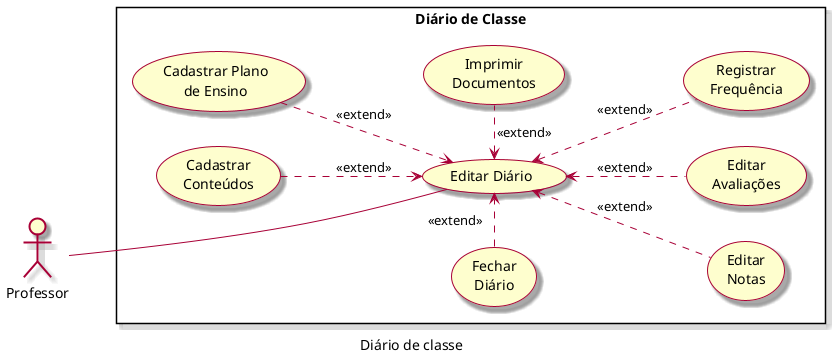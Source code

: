 @startuml

left to right direction
skin rose
caption Diário de classe

!$casoUse = [
    "Editar Diário", "Imprimir\\nDocumentos", "Editar\\nNotas", "Editar\\nAvaliações", "Cadastrar\\nConteúdos",
    "Cadastrar Plano\\nde Ensino", "Fechar\\nDiário", "Registrar\\nFrequência"]
!$aliasCaso = [
    "editDiario", "imprimirDoc", "editNotas", "editAvaliacoes", "cadastrarConteudos",
    "cadastrarPlanoDeEnsino", "fecharDiario", "registrarFrequencia"]
    
!$cenario = ["Diário de Classe"]

!$person = ["Professor"]
!$aliasPerson = ["prof"]

!$actObj = "actor"
!$rectgObjt = "rectangle"


!procedure $createCase($actObj, $i, $person, $aliasPerson, $casoUse, $aliasCaso)
    $actObj $person[$i] as $aliasPerson[$i]
    $rectgObjt "$cenario[$i]" {
      !while ($i < %size($casoUse))
        ($casoUse[$i]) as ($aliasCaso[$i])  
      !$i = $i + 1
      !endwhile
    }  
!endprocedure

!$i = 0
$createCase($actObj, $i, $person, $aliasPerson, $casoUse, $aliasCaso)

prof --- editDiario
editDiario <.r. imprimirDoc : \t\t\t <<extend>> 
editDiario <.. editNotas : <<extend>>
editDiario <.. editAvaliacoes : <<extend>>
editDiario <.u. cadastrarConteudos : <<extend>> 
editDiario <.u. cadastrarPlanoDeEnsino : <<extend>> 
editDiario <.l. fecharDiario : <<extend>> \t\t
editDiario <.. registrarFrequencia : <<extend>> 


@enduml
